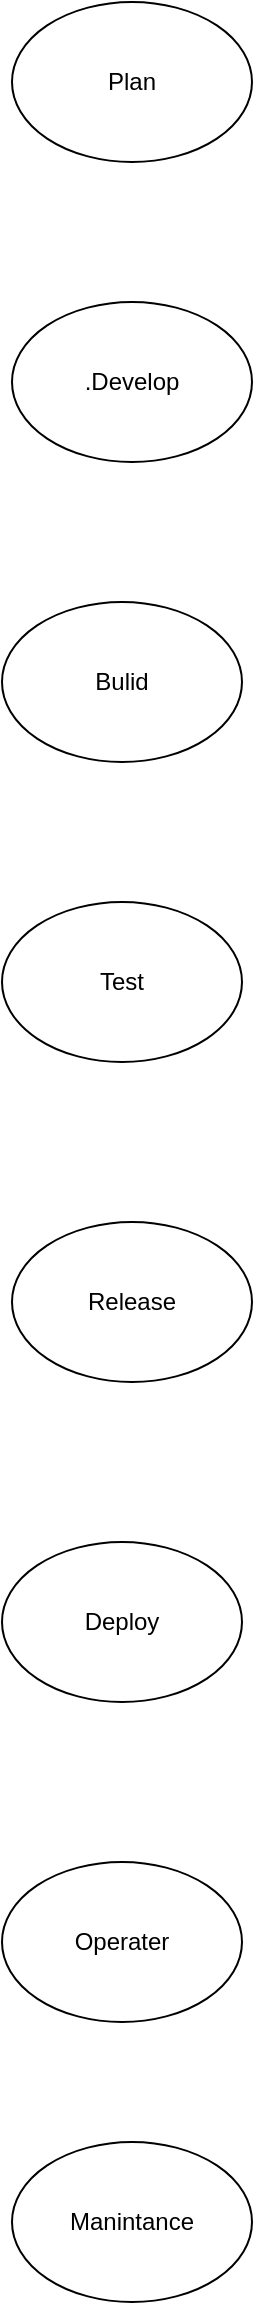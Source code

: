 <mxfile version="28.0.7">
  <diagram name="Page-1" id="sbK1eHaDCOH20d-fI8qj">
    <mxGraphModel dx="1226" dy="661" grid="1" gridSize="10" guides="1" tooltips="1" connect="1" arrows="1" fold="1" page="1" pageScale="1" pageWidth="850" pageHeight="1100" math="0" shadow="0">
      <root>
        <mxCell id="0" />
        <mxCell id="1" parent="0" />
        <mxCell id="_CQ8AA-jdfMutm55KPkz-1" value="Plan" style="ellipse;whiteSpace=wrap;html=1;" vertex="1" parent="1">
          <mxGeometry x="365" y="30" width="120" height="80" as="geometry" />
        </mxCell>
        <mxCell id="_CQ8AA-jdfMutm55KPkz-4" value=".Develop" style="ellipse;whiteSpace=wrap;html=1;" vertex="1" parent="1">
          <mxGeometry x="365" y="180" width="120" height="80" as="geometry" />
        </mxCell>
        <mxCell id="_CQ8AA-jdfMutm55KPkz-5" value="Bulid" style="ellipse;whiteSpace=wrap;html=1;" vertex="1" parent="1">
          <mxGeometry x="360" y="330" width="120" height="80" as="geometry" />
        </mxCell>
        <mxCell id="_CQ8AA-jdfMutm55KPkz-6" value="Test" style="ellipse;whiteSpace=wrap;html=1;" vertex="1" parent="1">
          <mxGeometry x="360" y="480" width="120" height="80" as="geometry" />
        </mxCell>
        <mxCell id="_CQ8AA-jdfMutm55KPkz-7" value="Release" style="ellipse;whiteSpace=wrap;html=1;" vertex="1" parent="1">
          <mxGeometry x="365" y="640" width="120" height="80" as="geometry" />
        </mxCell>
        <mxCell id="_CQ8AA-jdfMutm55KPkz-8" value="Deploy" style="ellipse;whiteSpace=wrap;html=1;" vertex="1" parent="1">
          <mxGeometry x="360" y="800" width="120" height="80" as="geometry" />
        </mxCell>
        <mxCell id="_CQ8AA-jdfMutm55KPkz-9" value="Operater" style="ellipse;whiteSpace=wrap;html=1;" vertex="1" parent="1">
          <mxGeometry x="360" y="960" width="120" height="80" as="geometry" />
        </mxCell>
        <mxCell id="_CQ8AA-jdfMutm55KPkz-14" value="Manintance" style="ellipse;whiteSpace=wrap;html=1;" vertex="1" parent="1">
          <mxGeometry x="365" y="1100" width="120" height="80" as="geometry" />
        </mxCell>
      </root>
    </mxGraphModel>
  </diagram>
</mxfile>
